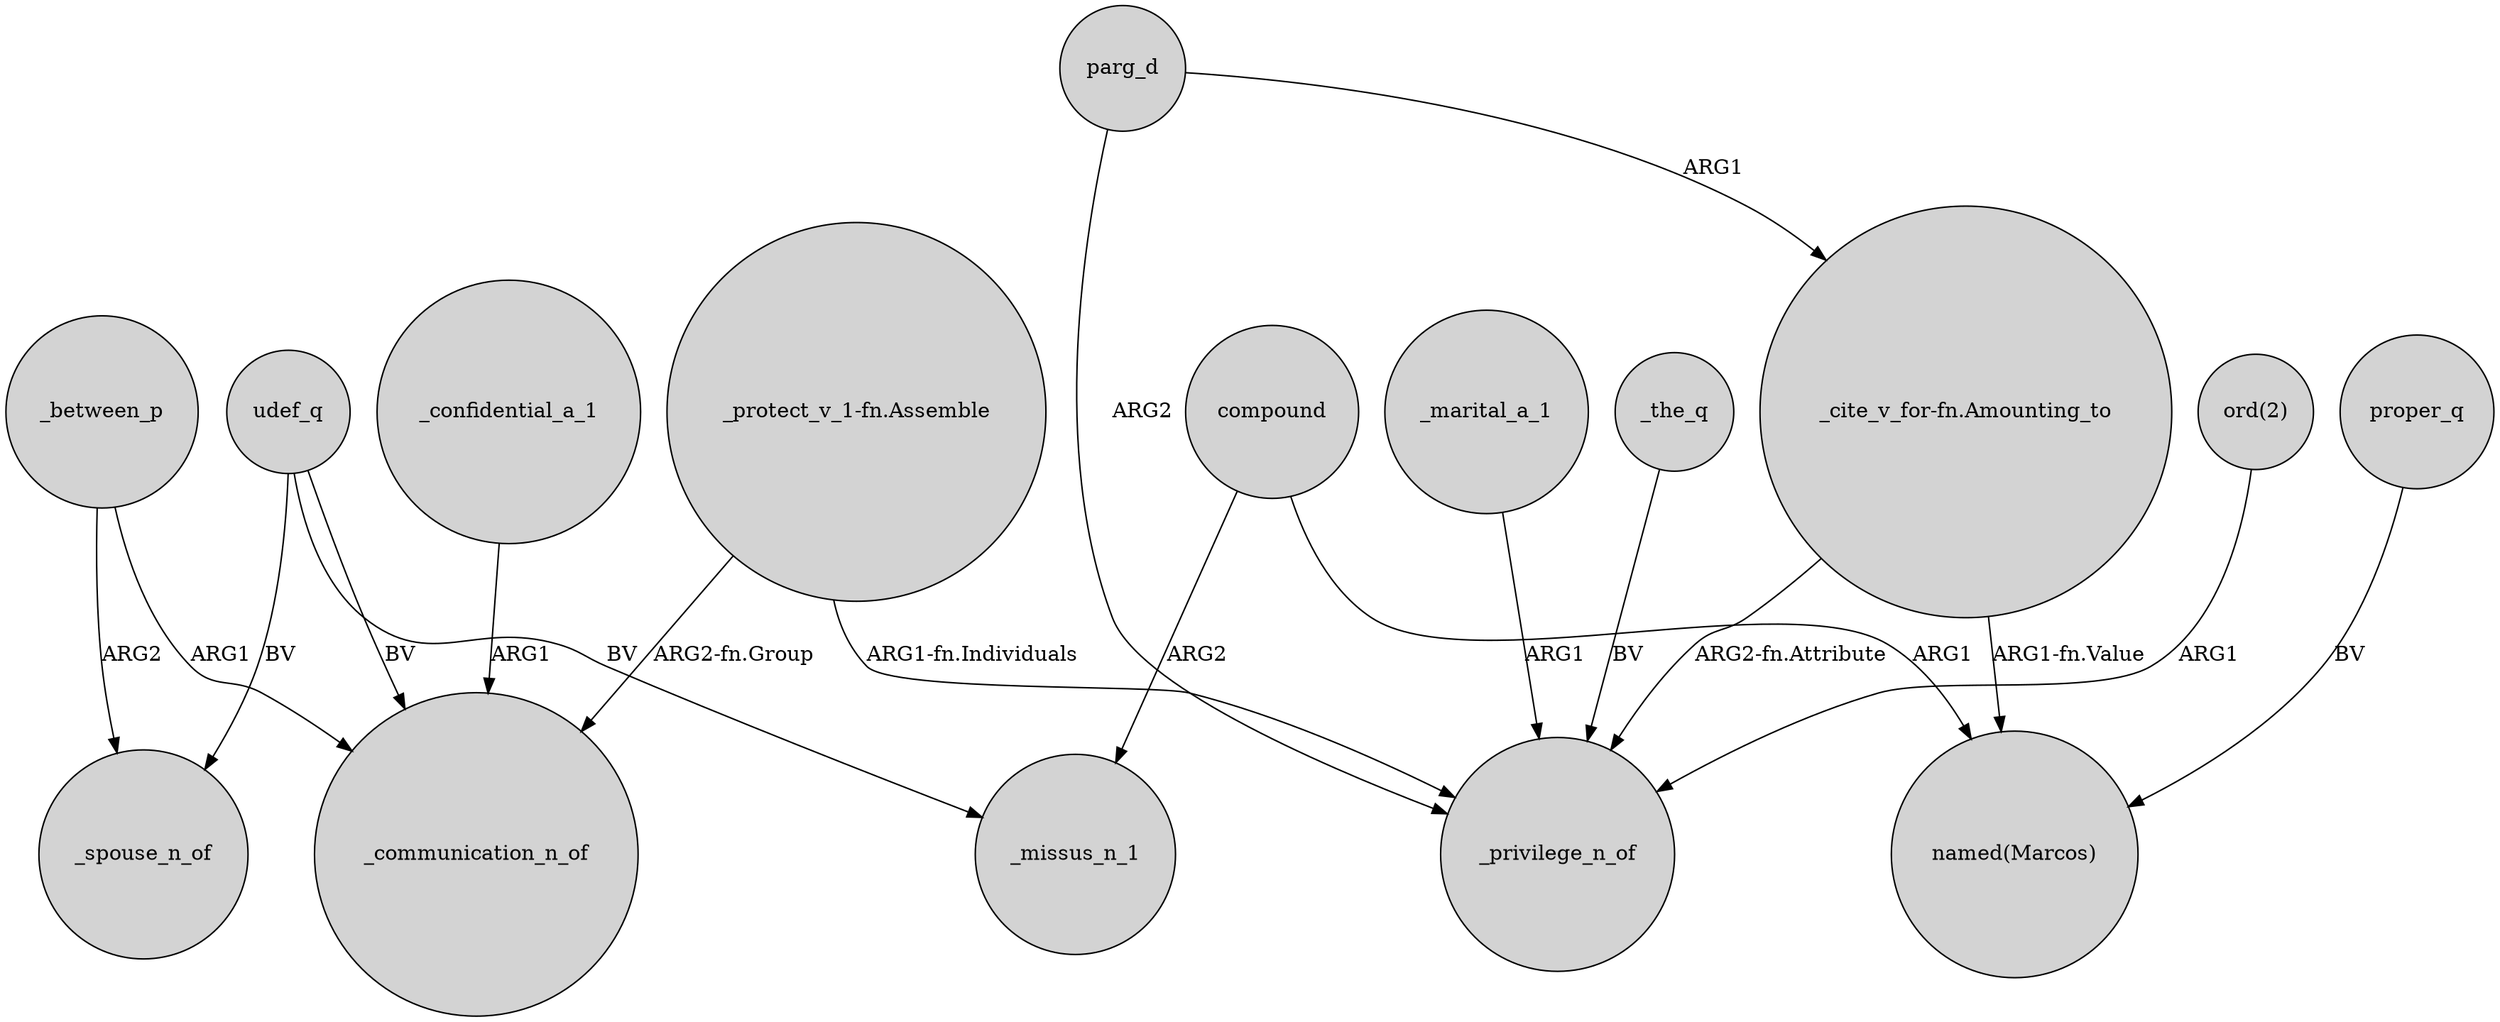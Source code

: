 digraph {
	node [shape=circle style=filled]
	udef_q -> _spouse_n_of [label=BV]
	udef_q -> _communication_n_of [label=BV]
	_marital_a_1 -> _privilege_n_of [label=ARG1]
	compound -> _missus_n_1 [label=ARG2]
	"_protect_v_1-fn.Assemble" -> _privilege_n_of [label="ARG1-fn.Individuals"]
	_between_p -> _spouse_n_of [label=ARG2]
	_confidential_a_1 -> _communication_n_of [label=ARG1]
	"_protect_v_1-fn.Assemble" -> _communication_n_of [label="ARG2-fn.Group"]
	parg_d -> "_cite_v_for-fn.Amounting_to" [label=ARG1]
	proper_q -> "named(Marcos)" [label=BV]
	_the_q -> _privilege_n_of [label=BV]
	compound -> "named(Marcos)" [label=ARG1]
	_between_p -> _communication_n_of [label=ARG1]
	"_cite_v_for-fn.Amounting_to" -> "named(Marcos)" [label="ARG1-fn.Value"]
	"_cite_v_for-fn.Amounting_to" -> _privilege_n_of [label="ARG2-fn.Attribute"]
	udef_q -> _missus_n_1 [label=BV]
	parg_d -> _privilege_n_of [label=ARG2]
	"ord(2)" -> _privilege_n_of [label=ARG1]
}

